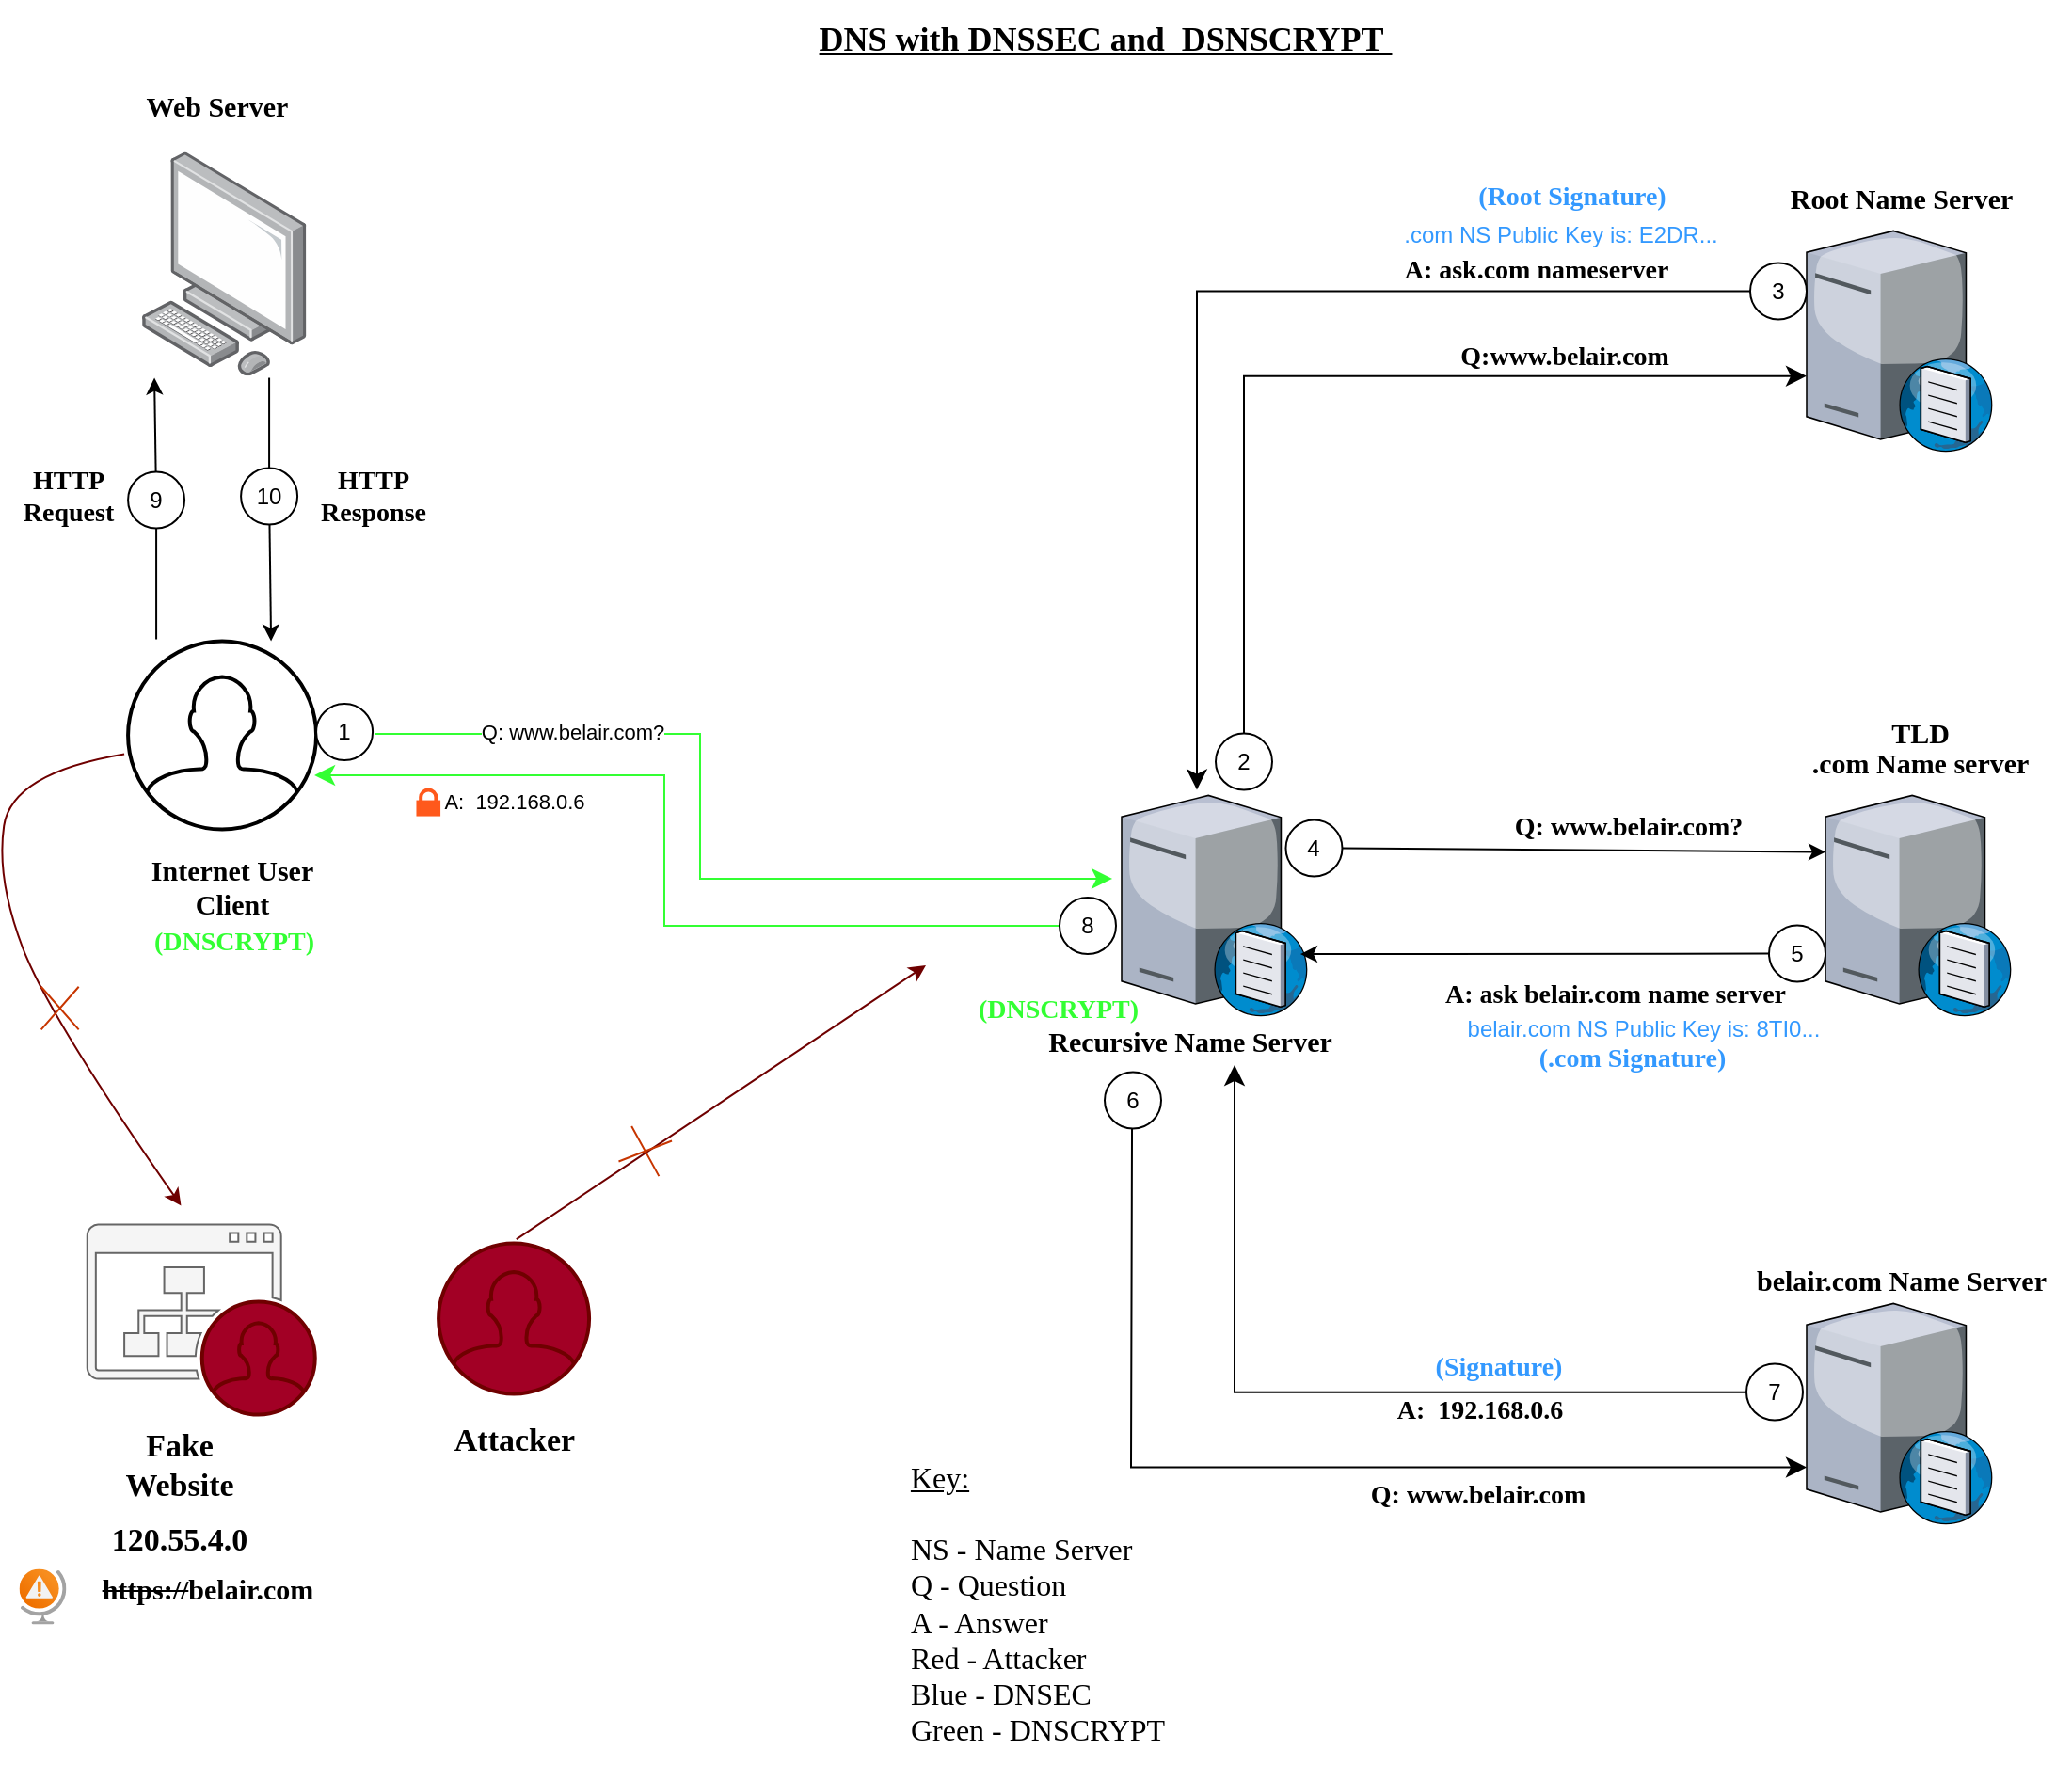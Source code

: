 <mxfile version="21.5.0" type="device" pages="2">
  <diagram name="Page-1" id="LfEgkz40oB-dgn4jgMtU">
    <mxGraphModel dx="2086" dy="701" grid="1" gridSize="10" guides="1" tooltips="1" connect="1" arrows="1" fold="1" page="1" pageScale="1" pageWidth="827" pageHeight="1169" math="0" shadow="0">
      <root>
        <mxCell id="0" />
        <mxCell id="1" parent="0" />
        <mxCell id="8rVLSjM-QixKW2bko5HG-31" value="" style="html=1;verticalLabelPosition=bottom;align=center;labelBackgroundColor=#ffffff;verticalAlign=top;strokeWidth=2;strokeColor=#000000;shadow=0;dashed=0;shape=mxgraph.ios7.icons.user;fillColor=#FFFFFF;fontColor=#ffffff;" parent="1" vertex="1">
          <mxGeometry x="-562.96" y="343.76" width="100" height="100" as="geometry" />
        </mxCell>
        <mxCell id="8rVLSjM-QixKW2bko5HG-32" value="Internet User&lt;br style=&quot;font-size: 15px;&quot;&gt;Client" style="text;html=1;align=center;verticalAlign=middle;resizable=0;points=[];autosize=1;strokeColor=none;fillColor=none;fontFamily=Times New Roman;fontStyle=1;fontSize=15;" parent="1" vertex="1">
          <mxGeometry x="-562.96" y="448.76" width="110" height="50" as="geometry" />
        </mxCell>
        <mxCell id="8rVLSjM-QixKW2bko5HG-33" value="Web Server" style="text;html=1;align=center;verticalAlign=middle;resizable=0;points=[];autosize=1;strokeColor=none;fillColor=none;fontFamily=Times New Roman;fontStyle=1;fontSize=15;" parent="1" vertex="1">
          <mxGeometry x="-565.89" y="43.76" width="100" height="30" as="geometry" />
        </mxCell>
        <mxCell id="8rVLSjM-QixKW2bko5HG-34" value="" style="image;points=[];aspect=fixed;html=1;align=center;shadow=0;dashed=0;image=img/lib/allied_telesis/computer_and_terminals/Personal_Computer.svg;direction=east;" parent="1" vertex="1">
          <mxGeometry x="-555.76" y="83.76" width="87.74" height="118.9" as="geometry" />
        </mxCell>
        <mxCell id="8rVLSjM-QixKW2bko5HG-35" value="" style="endArrow=classic;html=1;rounded=0;" parent="1" source="8rVLSjM-QixKW2bko5HG-53" edge="1">
          <mxGeometry width="50" height="50" relative="1" as="geometry">
            <mxPoint x="-548.96" y="343.76" as="sourcePoint" />
            <mxPoint x="-548.96" y="203.76" as="targetPoint" />
          </mxGeometry>
        </mxCell>
        <mxCell id="8rVLSjM-QixKW2bko5HG-36" value="" style="endArrow=classic;html=1;rounded=0;" parent="1" source="8rVLSjM-QixKW2bko5HG-64" edge="1">
          <mxGeometry width="50" height="50" relative="1" as="geometry">
            <mxPoint x="-486.96" y="202.66" as="sourcePoint" />
            <mxPoint x="-486.96" y="343.76" as="targetPoint" />
          </mxGeometry>
        </mxCell>
        <mxCell id="8rVLSjM-QixKW2bko5HG-37" value="" style="edgeStyle=elbowEdgeStyle;elbow=horizontal;endArrow=classic;html=1;curved=0;rounded=0;endSize=8;startSize=8;exitX=1.031;exitY=0.533;exitDx=0;exitDy=0;exitPerimeter=0;strokeColor=#33FF33;entryX=-0.05;entryY=0.393;entryDx=0;entryDy=0;entryPerimeter=0;" parent="1" source="8rVLSjM-QixKW2bko5HG-56" target="8rVLSjM-QixKW2bko5HG-38" edge="1">
          <mxGeometry width="50" height="50" relative="1" as="geometry">
            <mxPoint x="-301.2" y="610" as="sourcePoint" />
            <mxPoint x="-50" y="470" as="targetPoint" />
            <Array as="points">
              <mxPoint x="-259" y="470" />
              <mxPoint x="-239" y="460" />
              <mxPoint x="-279" y="390" />
              <mxPoint x="-269" y="470" />
            </Array>
          </mxGeometry>
        </mxCell>
        <mxCell id="jyStNNYiCP16IIB175EH-1" value="Q: www.belair.com?" style="edgeLabel;html=1;align=center;verticalAlign=middle;resizable=0;points=[];" parent="8rVLSjM-QixKW2bko5HG-37" vertex="1" connectable="0">
          <mxGeometry x="-0.552" y="1" relative="1" as="geometry">
            <mxPoint as="offset" />
          </mxGeometry>
        </mxCell>
        <mxCell id="8rVLSjM-QixKW2bko5HG-38" value="" style="verticalLabelPosition=bottom;sketch=0;aspect=fixed;html=1;verticalAlign=top;strokeColor=none;align=center;outlineConnect=0;shape=mxgraph.citrix.dns_server;" parent="1" vertex="1">
          <mxGeometry x="-35.0" y="422.78" width="99.24" height="120" as="geometry" />
        </mxCell>
        <mxCell id="8rVLSjM-QixKW2bko5HG-39" value="" style="verticalLabelPosition=bottom;sketch=0;aspect=fixed;html=1;verticalAlign=top;strokeColor=none;align=center;outlineConnect=0;shape=mxgraph.citrix.dns_server;" parent="1" vertex="1">
          <mxGeometry x="339.0" y="422.78" width="99.24" height="120" as="geometry" />
        </mxCell>
        <mxCell id="8rVLSjM-QixKW2bko5HG-40" value="" style="verticalLabelPosition=bottom;sketch=0;aspect=fixed;html=1;verticalAlign=top;strokeColor=none;align=center;outlineConnect=0;shape=mxgraph.citrix.dns_server;" parent="1" vertex="1">
          <mxGeometry x="329.0" y="122.78" width="99.24" height="120" as="geometry" />
        </mxCell>
        <mxCell id="8rVLSjM-QixKW2bko5HG-41" value="" style="verticalLabelPosition=bottom;sketch=0;aspect=fixed;html=1;verticalAlign=top;strokeColor=none;align=center;outlineConnect=0;shape=mxgraph.citrix.dns_server;" parent="1" vertex="1">
          <mxGeometry x="329.0" y="692.78" width="99.24" height="120" as="geometry" />
        </mxCell>
        <mxCell id="8rVLSjM-QixKW2bko5HG-42" value="" style="endArrow=classic;html=1;rounded=0;exitX=1;exitY=0.5;exitDx=0;exitDy=0;" parent="1" source="8rVLSjM-QixKW2bko5HG-57" edge="1">
          <mxGeometry width="50" height="50" relative="1" as="geometry">
            <mxPoint x="157.239" y="453.933" as="sourcePoint" />
            <mxPoint x="339.0" y="455.78" as="targetPoint" />
          </mxGeometry>
        </mxCell>
        <mxCell id="8rVLSjM-QixKW2bko5HG-46" value="" style="endArrow=classic;html=1;rounded=0;entryX=0.957;entryY=0.727;entryDx=0;entryDy=0;entryPerimeter=0;" parent="1" source="8rVLSjM-QixKW2bko5HG-82" target="8rVLSjM-QixKW2bko5HG-38" edge="1">
          <mxGeometry width="50" height="50" relative="1" as="geometry">
            <mxPoint x="339.0" y="509.78" as="sourcePoint" />
            <mxPoint x="70" y="510" as="targetPoint" />
          </mxGeometry>
        </mxCell>
        <mxCell id="8rVLSjM-QixKW2bko5HG-47" value="" style="edgeStyle=elbowEdgeStyle;elbow=horizontal;endArrow=classic;html=1;curved=0;rounded=0;endSize=8;startSize=8;exitX=0.484;exitY=0.917;exitDx=0;exitDy=0;exitPerimeter=0;entryX=0;entryY=0.75;entryDx=0;entryDy=0;entryPerimeter=0;" parent="1" source="8rVLSjM-QixKW2bko5HG-61" target="8rVLSjM-QixKW2bko5HG-41" edge="1">
          <mxGeometry width="50" height="50" relative="1" as="geometry">
            <mxPoint x="77.964" y="542.78" as="sourcePoint" />
            <mxPoint x="285.0" y="762.78" as="targetPoint" />
            <Array as="points">
              <mxPoint x="-30" y="670" />
              <mxPoint x="61" y="660" />
              <mxPoint x="70" y="660" />
              <mxPoint x="78.0" y="652.78" />
            </Array>
          </mxGeometry>
        </mxCell>
        <mxCell id="8rVLSjM-QixKW2bko5HG-50" value="" style="edgeStyle=elbowEdgeStyle;elbow=horizontal;endArrow=classic;html=1;curved=0;rounded=0;endSize=8;startSize=8;exitX=-0.101;exitY=0.417;exitDx=0;exitDy=0;exitPerimeter=0;entryX=0.64;entryY=0.941;entryDx=0;entryDy=0;entryPerimeter=0;" parent="1" source="8rVLSjM-QixKW2bko5HG-41" target="8rVLSjM-QixKW2bko5HG-87" edge="1">
          <mxGeometry width="50" height="50" relative="1" as="geometry">
            <mxPoint x="87.964" y="552.78" as="sourcePoint" />
            <mxPoint x="100" y="580" as="targetPoint" />
            <Array as="points">
              <mxPoint x="25" y="640" />
              <mxPoint x="30" y="640" />
              <mxPoint x="90" y="650" />
              <mxPoint x="110.0" y="672.78" />
            </Array>
          </mxGeometry>
        </mxCell>
        <mxCell id="8rVLSjM-QixKW2bko5HG-51" value="" style="edgeStyle=elbowEdgeStyle;elbow=horizontal;endArrow=classic;html=1;curved=0;rounded=0;endSize=8;startSize=8;exitX=0;exitY=0.5;exitDx=0;exitDy=0;entryX=0.403;entryY=0;entryDx=0;entryDy=0;entryPerimeter=0;" parent="1" source="8rVLSjM-QixKW2bko5HG-63" target="8rVLSjM-QixKW2bko5HG-38" edge="1">
          <mxGeometry width="50" height="50" relative="1" as="geometry">
            <mxPoint x="310.0" y="162.78" as="sourcePoint" />
            <mxPoint x="70.0" y="412.78" as="targetPoint" />
            <Array as="points">
              <mxPoint x="5" y="310" />
              <mxPoint x="70.0" y="182.78" />
              <mxPoint x="70.0" y="182.78" />
              <mxPoint x="70.0" y="242.78" />
              <mxPoint x="80.0" y="242.78" />
              <mxPoint x="150.0" y="162.78" />
              <mxPoint x="70.0" y="151.78" />
            </Array>
          </mxGeometry>
        </mxCell>
        <mxCell id="8rVLSjM-QixKW2bko5HG-52" value="" style="edgeStyle=elbowEdgeStyle;elbow=horizontal;endArrow=classic;html=1;curved=0;rounded=0;endSize=8;startSize=8;entryX=0;entryY=0.667;entryDx=0;entryDy=0;entryPerimeter=0;exitX=0.5;exitY=0;exitDx=0;exitDy=0;" parent="1" source="8rVLSjM-QixKW2bko5HG-84" target="8rVLSjM-QixKW2bko5HG-40" edge="1">
          <mxGeometry width="50" height="50" relative="1" as="geometry">
            <mxPoint x="310.0" y="382.78" as="sourcePoint" />
            <mxPoint x="110.0" y="182.78" as="targetPoint" />
            <Array as="points">
              <mxPoint x="30" y="310" />
              <mxPoint x="95.0" y="362.78" />
              <mxPoint x="100.0" y="352.78" />
              <mxPoint x="90.0" y="392.78" />
              <mxPoint x="110.0" y="312.78" />
            </Array>
          </mxGeometry>
        </mxCell>
        <mxCell id="8rVLSjM-QixKW2bko5HG-53" value="9" style="ellipse;whiteSpace=wrap;html=1;aspect=fixed;" parent="1" vertex="1">
          <mxGeometry x="-562.96" y="253.76" width="30" height="30" as="geometry" />
        </mxCell>
        <mxCell id="8rVLSjM-QixKW2bko5HG-62" value="7" style="ellipse;whiteSpace=wrap;html=1;aspect=fixed;" parent="1" vertex="1">
          <mxGeometry x="297.0" y="727.78" width="30" height="30" as="geometry" />
        </mxCell>
        <mxCell id="8rVLSjM-QixKW2bko5HG-64" value="10" style="ellipse;whiteSpace=wrap;html=1;aspect=fixed;" parent="1" vertex="1">
          <mxGeometry x="-502.96" y="251.76" width="30" height="30" as="geometry" />
        </mxCell>
        <mxCell id="8rVLSjM-QixKW2bko5HG-56" value="1" style="ellipse;whiteSpace=wrap;html=1;aspect=fixed;" parent="1" vertex="1">
          <mxGeometry x="-462.96" y="377" width="30" height="30" as="geometry" />
        </mxCell>
        <mxCell id="8rVLSjM-QixKW2bko5HG-61" value="6" style="ellipse;whiteSpace=wrap;html=1;aspect=fixed;" parent="1" vertex="1">
          <mxGeometry x="-44.0" y="572.78" width="30" height="30" as="geometry" />
        </mxCell>
        <mxCell id="8rVLSjM-QixKW2bko5HG-57" value="4" style="ellipse;whiteSpace=wrap;html=1;aspect=fixed;" parent="1" vertex="1">
          <mxGeometry x="52.24" y="438.78" width="30" height="30" as="geometry" />
        </mxCell>
        <mxCell id="8rVLSjM-QixKW2bko5HG-63" value="3" style="ellipse;whiteSpace=wrap;html=1;aspect=fixed;" parent="1" vertex="1">
          <mxGeometry x="299.0" y="142.78" width="30" height="30" as="geometry" />
        </mxCell>
        <mxCell id="8rVLSjM-QixKW2bko5HG-79" value="" style="edgeStyle=elbowEdgeStyle;elbow=horizontal;endArrow=classic;html=1;curved=0;rounded=0;endSize=8;startSize=8;entryX=0.98;entryY=0.712;entryDx=0;entryDy=0;entryPerimeter=0;exitX=0;exitY=0.5;exitDx=0;exitDy=0;fillColor=#60a917;strokeColor=#33FF33;" parent="1" source="8rVLSjM-QixKW2bko5HG-55" edge="1">
          <mxGeometry width="50" height="50" relative="1" as="geometry">
            <mxPoint x="-128" y="495" as="sourcePoint" />
            <mxPoint x="-463.96" y="414.96" as="targetPoint" />
            <Array as="points">
              <mxPoint x="-278" y="450" />
              <mxPoint x="-278" y="500" />
              <mxPoint x="-168" y="470" />
              <mxPoint x="-290.2" y="570" />
              <mxPoint x="-290.2" y="540" />
              <mxPoint x="-286.2" y="454" />
            </Array>
          </mxGeometry>
        </mxCell>
        <mxCell id="jyStNNYiCP16IIB175EH-2" value="A:&amp;nbsp; 192.168.0.6" style="edgeLabel;html=1;align=center;verticalAlign=middle;resizable=0;points=[];" parent="8rVLSjM-QixKW2bko5HG-79" vertex="1" connectable="0">
          <mxGeometry x="0.551" y="1" relative="1" as="geometry">
            <mxPoint x="-1" y="13" as="offset" />
          </mxGeometry>
        </mxCell>
        <mxCell id="8rVLSjM-QixKW2bko5HG-55" value="8" style="ellipse;whiteSpace=wrap;html=1;aspect=fixed;" parent="1" vertex="1">
          <mxGeometry x="-68.0" y="480.0" width="30" height="30" as="geometry" />
        </mxCell>
        <mxCell id="8rVLSjM-QixKW2bko5HG-83" value="" style="endArrow=classic;html=1;rounded=0;" parent="1" target="8rVLSjM-QixKW2bko5HG-82" edge="1">
          <mxGeometry width="50" height="50" relative="1" as="geometry">
            <mxPoint x="339.0" y="509.78" as="sourcePoint" />
            <mxPoint x="138.24" y="509.78" as="targetPoint" />
          </mxGeometry>
        </mxCell>
        <mxCell id="8rVLSjM-QixKW2bko5HG-82" value="5" style="ellipse;whiteSpace=wrap;html=1;aspect=fixed;" parent="1" vertex="1">
          <mxGeometry x="309.0" y="494.78" width="30" height="30" as="geometry" />
        </mxCell>
        <mxCell id="8rVLSjM-QixKW2bko5HG-84" value="2" style="ellipse;whiteSpace=wrap;html=1;aspect=fixed;" parent="1" vertex="1">
          <mxGeometry x="15.0" y="392.78" width="30" height="30" as="geometry" />
        </mxCell>
        <mxCell id="8rVLSjM-QixKW2bko5HG-87" value="Recursive Name Server" style="text;html=1;align=center;verticalAlign=middle;resizable=0;points=[];autosize=1;strokeColor=none;fillColor=none;fontFamily=Times New Roman;fontStyle=1;fontSize=15;" parent="1" vertex="1">
          <mxGeometry x="-83.76" y="540.78" width="170" height="30" as="geometry" />
        </mxCell>
        <mxCell id="8rVLSjM-QixKW2bko5HG-88" value="belair.com Name Server" style="text;html=1;align=center;verticalAlign=middle;resizable=0;points=[];autosize=1;strokeColor=none;fillColor=none;fontFamily=Times New Roman;fontStyle=1;fontSize=15;" parent="1" vertex="1">
          <mxGeometry x="288.62" y="667.76" width="180" height="30" as="geometry" />
        </mxCell>
        <mxCell id="8rVLSjM-QixKW2bko5HG-89" value=".com Name server" style="text;html=1;align=center;verticalAlign=middle;resizable=0;points=[];autosize=1;strokeColor=none;fillColor=none;fontFamily=Times New Roman;fontStyle=1;fontSize=15;" parent="1" vertex="1">
          <mxGeometry x="318.62" y="392.78" width="140" height="30" as="geometry" />
        </mxCell>
        <mxCell id="8rVLSjM-QixKW2bko5HG-90" value="Root Name Server" style="text;html=1;align=center;verticalAlign=middle;resizable=0;points=[];autosize=1;strokeColor=none;fillColor=none;fontFamily=Times New Roman;fontStyle=1;fontSize=15;" parent="1" vertex="1">
          <mxGeometry x="308.62" y="92.55" width="140" height="30" as="geometry" />
        </mxCell>
        <mxCell id="8rVLSjM-QixKW2bko5HG-91" value="Q:www.belair.com" style="text;html=1;align=center;verticalAlign=middle;resizable=0;points=[];autosize=1;strokeColor=none;fillColor=none;fontFamily=Times New Roman;fontStyle=1;fontSize=14;" parent="1" vertex="1">
          <mxGeometry x="135.24" y="177.78" width="130" height="30" as="geometry" />
        </mxCell>
        <mxCell id="8rVLSjM-QixKW2bko5HG-92" value="A: ask.com nameserver" style="text;html=1;align=center;verticalAlign=middle;resizable=0;points=[];autosize=1;strokeColor=none;fillColor=none;fontFamily=Times New Roman;fontStyle=1;fontSize=14;" parent="1" vertex="1">
          <mxGeometry x="105.0" y="131.78" width="160" height="30" as="geometry" />
        </mxCell>
        <mxCell id="8rVLSjM-QixKW2bko5HG-93" value="Q: www.belair.com?" style="text;html=1;align=center;verticalAlign=middle;resizable=0;points=[];autosize=1;strokeColor=none;fillColor=none;fontFamily=Times New Roman;fontStyle=1;fontSize=14;" parent="1" vertex="1">
          <mxGeometry x="164.0" y="427.78" width="140" height="30" as="geometry" />
        </mxCell>
        <mxCell id="8rVLSjM-QixKW2bko5HG-94" value="A: ask belair.com name server" style="text;html=1;align=center;verticalAlign=middle;resizable=0;points=[];autosize=1;strokeColor=none;fillColor=none;fontFamily=Times New Roman;fontStyle=1;fontSize=14;" parent="1" vertex="1">
          <mxGeometry x="127.24" y="516.78" width="200" height="30" as="geometry" />
        </mxCell>
        <mxCell id="8rVLSjM-QixKW2bko5HG-95" value="(Root Signature)" style="text;html=1;align=center;verticalAlign=middle;resizable=0;points=[];autosize=1;strokeColor=none;fillColor=none;fontFamily=Times New Roman;fontStyle=1;fontSize=14;fontColor=#3399FF;" parent="1" vertex="1">
          <mxGeometry x="144.0" y="92.78" width="120" height="30" as="geometry" />
        </mxCell>
        <mxCell id="8rVLSjM-QixKW2bko5HG-96" value="(.com Signature)" style="text;html=1;align=center;verticalAlign=middle;resizable=0;points=[];autosize=1;strokeColor=none;fillColor=none;fontFamily=Times New Roman;fontStyle=1;fontSize=14;fontColor=#3399FF;" parent="1" vertex="1">
          <mxGeometry x="175.62" y="550.78" width="120" height="30" as="geometry" />
        </mxCell>
        <mxCell id="8rVLSjM-QixKW2bko5HG-97" value="Q: www.belair.com" style="text;html=1;align=center;verticalAlign=middle;resizable=0;points=[];autosize=1;strokeColor=none;fillColor=none;fontFamily=Times New Roman;fontStyle=1;fontSize=14;" parent="1" vertex="1">
          <mxGeometry x="84.24" y="782.78" width="140" height="30" as="geometry" />
        </mxCell>
        <mxCell id="8rVLSjM-QixKW2bko5HG-98" value="A:&amp;nbsp; 192.168.0.6" style="text;html=1;align=center;verticalAlign=middle;resizable=0;points=[];autosize=1;strokeColor=none;fillColor=none;fontFamily=Times New Roman;fontStyle=1;fontSize=14;" parent="1" vertex="1">
          <mxGeometry x="100.0" y="737.78" width="110" height="30" as="geometry" />
        </mxCell>
        <mxCell id="8rVLSjM-QixKW2bko5HG-99" value="(Signature)" style="text;html=1;align=center;verticalAlign=middle;resizable=0;points=[];autosize=1;strokeColor=none;fillColor=none;fontFamily=Times New Roman;fontStyle=1;fontSize=14;fontColor=#3399FF;" parent="1" vertex="1">
          <mxGeometry x="120.0" y="714.78" width="90" height="30" as="geometry" />
        </mxCell>
        <mxCell id="8rVLSjM-QixKW2bko5HG-104" value="HTTP&lt;br style=&quot;font-size: 14px;&quot;&gt;Request" style="text;html=1;align=center;verticalAlign=middle;resizable=0;points=[];autosize=1;strokeColor=none;fillColor=none;fontFamily=Times New Roman;fontStyle=1;fontSize=14;" parent="1" vertex="1">
          <mxGeometry x="-629.76" y="241.76" width="70" height="50" as="geometry" />
        </mxCell>
        <mxCell id="8rVLSjM-QixKW2bko5HG-105" value="HTTP&lt;br style=&quot;font-size: 14px;&quot;&gt;Response" style="text;html=1;align=center;verticalAlign=middle;resizable=0;points=[];autosize=1;strokeColor=none;fillColor=none;fontFamily=Times New Roman;fontStyle=1;fontSize=14;" parent="1" vertex="1">
          <mxGeometry x="-472.96" y="241.76" width="80" height="50" as="geometry" />
        </mxCell>
        <mxCell id="8rVLSjM-QixKW2bko5HG-106" value="" style="endArrow=none;html=1;rounded=0;exitX=0.5;exitY=1;exitDx=0;exitDy=0;" parent="1" source="8rVLSjM-QixKW2bko5HG-53" edge="1">
          <mxGeometry width="50" height="50" relative="1" as="geometry">
            <mxPoint x="-547.96" y="292.76" as="sourcePoint" />
            <mxPoint x="-547.96" y="342.76" as="targetPoint" />
          </mxGeometry>
        </mxCell>
        <mxCell id="8rVLSjM-QixKW2bko5HG-107" value="" style="endArrow=none;html=1;rounded=0;exitX=0.5;exitY=0;exitDx=0;exitDy=0;" parent="1" source="8rVLSjM-QixKW2bko5HG-64" edge="1">
          <mxGeometry width="50" height="50" relative="1" as="geometry">
            <mxPoint x="-487.96" y="243.76" as="sourcePoint" />
            <mxPoint x="-487.96" y="203.76" as="targetPoint" />
          </mxGeometry>
        </mxCell>
        <mxCell id="cUpOG-ys5x19nyp4rFHD-1" value="(DNSCRYPT)" style="text;html=1;align=center;verticalAlign=middle;resizable=0;points=[];autosize=1;fontFamily=Times New Roman;fontSize=14;fontStyle=1;labelBackgroundColor=default;fontColor=#33FF33;" parent="1" vertex="1">
          <mxGeometry x="-561.89" y="488.76" width="110" height="30" as="geometry" />
        </mxCell>
        <mxCell id="cUpOG-ys5x19nyp4rFHD-2" value=".com NS Public Key is: E2DR..." style="text;html=1;align=center;verticalAlign=middle;resizable=0;points=[];autosize=1;strokeColor=none;fillColor=none;fontColor=#3399FF;" parent="1" vertex="1">
          <mxGeometry x="103" y="112.78" width="190" height="30" as="geometry" />
        </mxCell>
        <mxCell id="cUpOG-ys5x19nyp4rFHD-3" value="belair.com NS Public Key is: 8TI0..." style="text;html=1;align=center;verticalAlign=middle;resizable=0;points=[];autosize=1;strokeColor=none;fillColor=none;fontColor=#3399FF;" parent="1" vertex="1">
          <mxGeometry x="136.62" y="534.78" width="210" height="30" as="geometry" />
        </mxCell>
        <mxCell id="cUpOG-ys5x19nyp4rFHD-4" value="" style="group" parent="1" vertex="1" connectable="0">
          <mxGeometry x="-584.63" y="653.76" width="120" height="100" as="geometry" />
        </mxCell>
        <mxCell id="cUpOG-ys5x19nyp4rFHD-5" value="" style="sketch=0;pointerEvents=1;shadow=0;dashed=0;html=1;strokeColor=#666666;fillColor=#f5f5f5;labelPosition=center;verticalLabelPosition=bottom;verticalAlign=top;outlineConnect=0;align=center;shape=mxgraph.office.concepts.website;fontColor=#333333;" parent="cUpOG-ys5x19nyp4rFHD-4" vertex="1">
          <mxGeometry width="120" height="100" as="geometry" />
        </mxCell>
        <mxCell id="cUpOG-ys5x19nyp4rFHD-6" value="" style="html=1;verticalLabelPosition=bottom;align=center;labelBackgroundColor=#ffffff;verticalAlign=top;strokeWidth=2;strokeColor=#6F0000;shadow=0;dashed=0;shape=mxgraph.ios7.icons.user;fillColor=#a20025;fontColor=#ffffff;" parent="cUpOG-ys5x19nyp4rFHD-4" vertex="1">
          <mxGeometry x="61" y="41" width="60" height="60" as="geometry" />
        </mxCell>
        <mxCell id="cUpOG-ys5x19nyp4rFHD-7" value="Fake&lt;br style=&quot;font-size: 17px;&quot;&gt;Website" style="text;html=1;align=center;verticalAlign=middle;resizable=0;points=[];autosize=1;strokeColor=none;fillColor=none;fontStyle=1;fontFamily=Times New Roman;fontSize=17;" parent="1" vertex="1">
          <mxGeometry x="-575.76" y="756.76" width="80" height="50" as="geometry" />
        </mxCell>
        <mxCell id="cUpOG-ys5x19nyp4rFHD-8" value="120.55.4.0" style="text;html=1;align=center;verticalAlign=middle;resizable=0;points=[];autosize=1;strokeColor=none;fillColor=none;fontStyle=1;fontFamily=Times New Roman;fontSize=17;" parent="1" vertex="1">
          <mxGeometry x="-585.76" y="806.76" width="100" height="30" as="geometry" />
        </mxCell>
        <mxCell id="cUpOG-ys5x19nyp4rFHD-9" value="" style="image;aspect=fixed;html=1;points=[];align=center;fontSize=12;image=img/lib/azure2/general/Globe_Warning.svg;" parent="1" vertex="1">
          <mxGeometry x="-620.76" y="836.76" width="25" height="29.47" as="geometry" />
        </mxCell>
        <mxCell id="cUpOG-ys5x19nyp4rFHD-10" value="&lt;strike&gt;https://&lt;/strike&gt;belair.com" style="text;html=1;align=center;verticalAlign=middle;resizable=0;points=[];autosize=1;strokeColor=none;fillColor=none;fontStyle=1;fontFamily=Times New Roman;fontSize=15;" parent="1" vertex="1">
          <mxGeometry x="-590.76" y="831.76" width="140" height="30" as="geometry" />
        </mxCell>
        <mxCell id="cUpOG-ys5x19nyp4rFHD-11" value="" style="html=1;verticalLabelPosition=bottom;align=center;labelBackgroundColor=#ffffff;verticalAlign=top;strokeWidth=2;shadow=0;dashed=0;shape=mxgraph.ios7.icons.locked;fillColor=#FF591C;strokeColor=#FF591C;" parent="1" vertex="1">
          <mxGeometry x="-408.76" y="422.78" width="10.8" height="13" as="geometry" />
        </mxCell>
        <mxCell id="cUpOG-ys5x19nyp4rFHD-14" value="" style="html=1;verticalLabelPosition=bottom;align=center;labelBackgroundColor=#ffffff;verticalAlign=top;strokeWidth=2;strokeColor=#6F0000;shadow=0;dashed=0;shape=mxgraph.ios7.icons.user;fillColor=#a20025;fontColor=#ffffff;" parent="1" vertex="1">
          <mxGeometry x="-397.96" y="663.76" width="80" height="80" as="geometry" />
        </mxCell>
        <mxCell id="cUpOG-ys5x19nyp4rFHD-15" value="Attacker" style="text;html=1;align=center;verticalAlign=middle;resizable=0;points=[];autosize=1;strokeColor=none;fillColor=none;fontStyle=1;fontFamily=Times New Roman;fontSize=17;" parent="1" vertex="1">
          <mxGeometry x="-402.96" y="753.76" width="90" height="30" as="geometry" />
        </mxCell>
        <mxCell id="cUpOG-ys5x19nyp4rFHD-16" value="" style="endArrow=classic;html=1;rounded=0;exitX=0.517;exitY=-0.027;exitDx=0;exitDy=0;exitPerimeter=0;fontColor=#000000;fillColor=#a20025;strokeColor=#6F0000;" parent="1" source="cUpOG-ys5x19nyp4rFHD-14" edge="1">
          <mxGeometry width="50" height="50" relative="1" as="geometry">
            <mxPoint x="-439" y="980" as="sourcePoint" />
            <mxPoint x="-139" y="515.985" as="targetPoint" />
          </mxGeometry>
        </mxCell>
        <mxCell id="cUpOG-ys5x19nyp4rFHD-17" value="" style="curved=1;endArrow=classic;html=1;rounded=0;exitX=-0.02;exitY=0.6;exitDx=0;exitDy=0;exitPerimeter=0;fillColor=#a20025;strokeColor=#6F0000;" parent="1" source="8rVLSjM-QixKW2bko5HG-31" edge="1">
          <mxGeometry width="50" height="50" relative="1" as="geometry">
            <mxPoint x="-584.76" y="403.76" as="sourcePoint" />
            <mxPoint x="-534.76" y="643.76" as="targetPoint" />
            <Array as="points">
              <mxPoint x="-624.76" y="413.76" />
              <mxPoint x="-633" y="470" />
              <mxPoint x="-604.76" y="543.76" />
            </Array>
          </mxGeometry>
        </mxCell>
        <mxCell id="cUpOG-ys5x19nyp4rFHD-18" value="" style="shape=mxgraph.sysml.x;rotation=20;fillColor=#fa6800;fontColor=#000000;strokeColor=#C73500;" parent="1" vertex="1">
          <mxGeometry x="-299.52" y="604.76" width="22.8" height="20" as="geometry" />
        </mxCell>
        <mxCell id="cUpOG-ys5x19nyp4rFHD-22" value="" style="shape=mxgraph.sysml.x;rotation=0;fillColor=#fa6800;fontColor=#000000;strokeColor=#C73500;direction=south;" parent="1" vertex="1">
          <mxGeometry x="-609.16" y="527.36" width="20" height="22.8" as="geometry" />
        </mxCell>
        <mxCell id="cUpOG-ys5x19nyp4rFHD-23" value="DNS with DNSSEC and&amp;nbsp; DSNSCRYPT&amp;nbsp;" style="text;html=1;align=center;verticalAlign=middle;resizable=0;points=[];autosize=1;strokeColor=none;fillColor=none;fontSize=18;fontStyle=5;fontFamily=Times New Roman;" parent="1" vertex="1">
          <mxGeometry x="-209" y="3.76" width="330" height="40" as="geometry" />
        </mxCell>
        <mxCell id="cUpOG-ys5x19nyp4rFHD-24" value="&lt;div style=&quot;text-align: justify; font-size: 16px;&quot;&gt;&lt;span style=&quot;background-color: initial; font-size: 16px;&quot;&gt;&lt;u&gt;Key:&lt;/u&gt;&lt;/span&gt;&lt;/div&gt;&lt;div style=&quot;text-align: justify; font-size: 16px;&quot;&gt;&lt;span style=&quot;background-color: initial; font-size: 16px;&quot;&gt;&lt;u&gt;&lt;br&gt;&lt;/u&gt;&lt;/span&gt;&lt;/div&gt;&lt;div style=&quot;text-align: justify; font-size: 16px;&quot;&gt;&lt;span style=&quot;background-color: initial; font-size: 16px;&quot;&gt;NS - Name Server&lt;/span&gt;&lt;/div&gt;&lt;div style=&quot;text-align: justify; font-size: 16px;&quot;&gt;&lt;span style=&quot;background-color: initial; font-size: 16px;&quot;&gt;Q - Question&lt;/span&gt;&lt;/div&gt;&lt;div style=&quot;text-align: justify; font-size: 16px;&quot;&gt;&lt;span style=&quot;background-color: initial; font-size: 16px;&quot;&gt;A - Answer&amp;nbsp;&lt;/span&gt;&lt;/div&gt;&lt;div style=&quot;text-align: justify; font-size: 16px;&quot;&gt;&lt;span style=&quot;background-color: initial; font-size: 16px;&quot;&gt;Red - Attacker&lt;/span&gt;&lt;/div&gt;&lt;div style=&quot;text-align: justify; font-size: 16px;&quot;&gt;&lt;span style=&quot;background-color: initial; font-size: 16px;&quot;&gt;Blue - DNSEC&lt;/span&gt;&lt;/div&gt;&lt;div style=&quot;text-align: justify; font-size: 16px;&quot;&gt;&lt;span style=&quot;background-color: initial; font-size: 16px;&quot;&gt;Green - DNSCRYPT&lt;/span&gt;&lt;/div&gt;" style="text;html=1;align=center;verticalAlign=middle;resizable=0;points=[];autosize=1;strokeColor=none;fillColor=none;fontSize=16;fontFamily=Times New Roman;" parent="1" vertex="1">
          <mxGeometry x="-160.0" y="770" width="160" height="170" as="geometry" />
        </mxCell>
        <mxCell id="u9ET2DzGuzJ3gETEcNsX-1" value="(DNSCRYPT)" style="text;html=1;align=center;verticalAlign=middle;resizable=0;points=[];autosize=1;fontFamily=Times New Roman;fontSize=14;fontStyle=1;labelBackgroundColor=default;fontColor=#33FF33;" parent="1" vertex="1">
          <mxGeometry x="-124" y="524.78" width="110" height="30" as="geometry" />
        </mxCell>
        <mxCell id="u9ET2DzGuzJ3gETEcNsX-2" value="TLD" style="text;html=1;align=center;verticalAlign=middle;resizable=0;points=[];autosize=1;strokeColor=none;fillColor=none;fontFamily=Times New Roman;fontStyle=1;fontSize=15;" parent="1" vertex="1">
          <mxGeometry x="363.62" y="377.0" width="50" height="30" as="geometry" />
        </mxCell>
      </root>
    </mxGraphModel>
  </diagram>
  <diagram id="5nxdTqgT32Vm_-_og5fG" name="System Architecture">
    <mxGraphModel dx="2626" dy="1001" grid="1" gridSize="10" guides="1" tooltips="1" connect="1" arrows="1" fold="1" page="1" pageScale="1" pageWidth="827" pageHeight="1169" math="0" shadow="0">
      <root>
        <mxCell id="0" />
        <mxCell id="1" parent="0" />
        <mxCell id="vT1ss5Xz-P-g3f9idbJR-94" value="" style="whiteSpace=wrap;html=1;aspect=fixed;fillColor=none;strokeColor=#3399FF;perimeterSpacing=0;strokeWidth=2;" parent="1" vertex="1">
          <mxGeometry x="-240.0" y="819.86" width="190.38" height="190.38" as="geometry" />
        </mxCell>
        <mxCell id="vT1ss5Xz-P-g3f9idbJR-92" value="" style="whiteSpace=wrap;html=1;aspect=fixed;fillColor=none;strokeColor=#3399FF;perimeterSpacing=0;strokeWidth=2;" parent="1" vertex="1">
          <mxGeometry x="-560.07" y="824.81" width="190.38" height="190.38" as="geometry" />
        </mxCell>
        <mxCell id="vT1ss5Xz-P-g3f9idbJR-1" value="" style="html=1;verticalLabelPosition=bottom;align=center;labelBackgroundColor=#ffffff;verticalAlign=top;strokeWidth=2;strokeColor=#000000;shadow=0;dashed=0;shape=mxgraph.ios7.icons.user;fillColor=#FFFFFF;fontColor=#ffffff;" parent="1" vertex="1">
          <mxGeometry x="-475.26" y="289.69" width="100" height="100" as="geometry" />
        </mxCell>
        <mxCell id="vT1ss5Xz-P-g3f9idbJR-2" value="Internet User&lt;br style=&quot;font-size: 15px;&quot;&gt;" style="text;html=1;align=center;verticalAlign=middle;resizable=0;points=[];autosize=1;strokeColor=none;fillColor=none;fontFamily=Times New Roman;fontStyle=1;fontSize=15;" parent="1" vertex="1">
          <mxGeometry x="-474" y="382.69" width="110" height="30" as="geometry" />
        </mxCell>
        <mxCell id="vT1ss5Xz-P-g3f9idbJR-3" value="Web Server" style="text;html=1;align=center;verticalAlign=middle;resizable=0;points=[];autosize=1;strokeColor=none;fillColor=none;fontFamily=Times New Roman;fontStyle=1;fontSize=15;" parent="1" vertex="1">
          <mxGeometry x="-475.26" y="156.69" width="100" height="30" as="geometry" />
        </mxCell>
        <mxCell id="vT1ss5Xz-P-g3f9idbJR-4" value="" style="image;points=[];aspect=fixed;html=1;align=center;shadow=0;dashed=0;image=img/lib/allied_telesis/computer_and_terminals/Personal_Computer.svg;direction=east;" parent="1" vertex="1">
          <mxGeometry x="-466.25" y="40" width="87.74" height="118.9" as="geometry" />
        </mxCell>
        <mxCell id="vT1ss5Xz-P-g3f9idbJR-5" value="" style="endArrow=classic;html=1;rounded=0;exitX=0.5;exitY=0;exitDx=0;exitDy=0;entryX=0.283;entryY=0.985;entryDx=0;entryDy=0;entryPerimeter=0;" parent="1" source="vT1ss5Xz-P-g3f9idbJR-19" target="vT1ss5Xz-P-g3f9idbJR-3" edge="1">
          <mxGeometry width="50" height="50" relative="1" as="geometry">
            <mxPoint x="-447.04" y="234.7" as="sourcePoint" />
            <mxPoint x="-447" y="196.24" as="targetPoint" />
          </mxGeometry>
        </mxCell>
        <mxCell id="vT1ss5Xz-P-g3f9idbJR-6" value="" style="endArrow=classic;html=1;rounded=0;entryX=0.653;entryY=0.065;entryDx=0;entryDy=0;entryPerimeter=0;exitX=0.5;exitY=1;exitDx=0;exitDy=0;" parent="1" source="vT1ss5Xz-P-g3f9idbJR-21" target="vT1ss5Xz-P-g3f9idbJR-1" edge="1">
          <mxGeometry width="50" height="50" relative="1" as="geometry">
            <mxPoint x="-410" y="262.24" as="sourcePoint" />
            <mxPoint x="-350" y="296.24" as="targetPoint" />
          </mxGeometry>
        </mxCell>
        <mxCell id="vT1ss5Xz-P-g3f9idbJR-7" value="" style="edgeStyle=elbowEdgeStyle;elbow=horizontal;endArrow=classic;html=1;curved=0;rounded=0;endSize=8;startSize=8;exitX=0.5;exitY=1;exitDx=0;exitDy=0;strokeColor=#33FF33;entryX=0.249;entryY=0.036;entryDx=0;entryDy=0;entryPerimeter=0;" parent="1" source="vT1ss5Xz-P-g3f9idbJR-22" target="vT1ss5Xz-P-g3f9idbJR-9" edge="1">
          <mxGeometry width="50" height="50" relative="1" as="geometry">
            <mxPoint x="-499.94" y="602.67" as="sourcePoint" />
            <mxPoint x="-248.74" y="462.67" as="targetPoint" />
            <Array as="points">
              <mxPoint x="-438.74" y="472.67" />
              <mxPoint x="-438.74" y="442.67" />
              <mxPoint x="-428.74" y="492.67" />
              <mxPoint x="-408.74" y="512.67" />
              <mxPoint x="-437.74" y="452.67" />
              <mxPoint x="-477.74" y="382.67" />
              <mxPoint x="-467.74" y="462.67" />
            </Array>
          </mxGeometry>
        </mxCell>
        <mxCell id="vT1ss5Xz-P-g3f9idbJR-8" value="Q: www.belair.com?" style="edgeLabel;html=1;align=center;verticalAlign=middle;resizable=0;points=[];fontFamily=Times New Roman;fontStyle=1;fontSize=13;" parent="vT1ss5Xz-P-g3f9idbJR-7" vertex="1" connectable="0">
          <mxGeometry x="-0.552" y="1" relative="1" as="geometry">
            <mxPoint x="-62" y="17" as="offset" />
          </mxGeometry>
        </mxCell>
        <mxCell id="vT1ss5Xz-P-g3f9idbJR-9" value="" style="verticalLabelPosition=bottom;sketch=0;aspect=fixed;html=1;verticalAlign=top;strokeColor=none;align=center;outlineConnect=0;shape=mxgraph.citrix.dns_server;" parent="1" vertex="1">
          <mxGeometry x="-463.5" y="520.45" width="99.24" height="120" as="geometry" />
        </mxCell>
        <mxCell id="vT1ss5Xz-P-g3f9idbJR-10" value="" style="verticalLabelPosition=bottom;sketch=0;aspect=fixed;html=1;verticalAlign=top;strokeColor=none;align=center;outlineConnect=0;shape=mxgraph.citrix.dns_server;" parent="1" vertex="1">
          <mxGeometry x="-514.5" y="841.24" width="99.24" height="120" as="geometry" />
        </mxCell>
        <mxCell id="vT1ss5Xz-P-g3f9idbJR-11" value="" style="verticalLabelPosition=bottom;sketch=0;aspect=fixed;html=1;verticalAlign=top;strokeColor=none;align=center;outlineConnect=0;shape=mxgraph.citrix.dns_server;" parent="1" vertex="1">
          <mxGeometry x="-182.62" y="851.24" width="99.24" height="120" as="geometry" />
        </mxCell>
        <mxCell id="vT1ss5Xz-P-g3f9idbJR-12" value="" style="verticalLabelPosition=bottom;sketch=0;aspect=fixed;html=1;verticalAlign=top;strokeColor=none;align=center;outlineConnect=0;shape=mxgraph.citrix.dns_server;" parent="1" vertex="1">
          <mxGeometry x="-760" y="860" width="99.24" height="120" as="geometry" />
        </mxCell>
        <mxCell id="vT1ss5Xz-P-g3f9idbJR-13" value="" style="endArrow=classic;html=1;rounded=0;exitX=0.5;exitY=1;exitDx=0;exitDy=0;" parent="1" source="vT1ss5Xz-P-g3f9idbJR-24" target="vT1ss5Xz-P-g3f9idbJR-10" edge="1">
          <mxGeometry width="50" height="50" relative="1" as="geometry">
            <mxPoint x="-422" y="666.24" as="sourcePoint" />
            <mxPoint x="-460" y="826.24" as="targetPoint" />
          </mxGeometry>
        </mxCell>
        <mxCell id="vT1ss5Xz-P-g3f9idbJR-74" value="Q: www.belair.com?" style="edgeLabel;html=1;align=center;verticalAlign=middle;resizable=0;points=[];fontFamily=Times New Roman;fontStyle=1;fontSize=14;" parent="vT1ss5Xz-P-g3f9idbJR-13" vertex="1" connectable="0">
          <mxGeometry x="-0.183" relative="1" as="geometry">
            <mxPoint x="-70" y="-1" as="offset" />
          </mxGeometry>
        </mxCell>
        <mxCell id="vT1ss5Xz-P-g3f9idbJR-14" value="" style="endArrow=classic;html=1;rounded=0;exitX=0.5;exitY=0;exitDx=0;exitDy=0;" parent="1" source="vT1ss5Xz-P-g3f9idbJR-30" edge="1">
          <mxGeometry width="50" height="50" relative="1" as="geometry">
            <mxPoint x="-432.972" y="785.243" as="sourcePoint" />
            <mxPoint x="-430" y="676.24" as="targetPoint" />
          </mxGeometry>
        </mxCell>
        <mxCell id="vT1ss5Xz-P-g3f9idbJR-77" value="A: ask belair.com name server" style="edgeLabel;html=1;align=center;verticalAlign=middle;resizable=0;points=[];fontFamily=Times New Roman;fontStyle=1;fontSize=13;" parent="vT1ss5Xz-P-g3f9idbJR-14" vertex="1" connectable="0">
          <mxGeometry x="0.118" relative="1" as="geometry">
            <mxPoint x="92" y="23" as="offset" />
          </mxGeometry>
        </mxCell>
        <mxCell id="vT1ss5Xz-P-g3f9idbJR-78" value="&lt;font style=&quot;font-size: 12px;&quot;&gt;belair.com NS Public Key is: 8TI0...&lt;/font&gt;" style="edgeLabel;html=1;align=center;verticalAlign=middle;resizable=0;points=[];fontColor=#3399FF;fontFamily=Times New Roman;fontStyle=1;fontSize=12;" parent="vT1ss5Xz-P-g3f9idbJR-14" vertex="1" connectable="0">
          <mxGeometry x="-0.108" relative="1" as="geometry">
            <mxPoint x="97" y="26" as="offset" />
          </mxGeometry>
        </mxCell>
        <mxCell id="vT1ss5Xz-P-g3f9idbJR-79" value="(.com Signature)" style="edgeLabel;html=1;align=center;verticalAlign=middle;resizable=0;points=[];fontColor=#3399FF;fontFamily=Times New Roman;fontStyle=1;fontSize=13;" parent="vT1ss5Xz-P-g3f9idbJR-14" vertex="1" connectable="0">
          <mxGeometry x="-0.413" relative="1" as="geometry">
            <mxPoint x="82" y="26" as="offset" />
          </mxGeometry>
        </mxCell>
        <mxCell id="vT1ss5Xz-P-g3f9idbJR-15" value="" style="edgeStyle=elbowEdgeStyle;elbow=horizontal;endArrow=classic;html=1;curved=0;rounded=0;endSize=8;startSize=8;exitX=0;exitY=0.5;exitDx=0;exitDy=0;" parent="1" source="vT1ss5Xz-P-g3f9idbJR-23" target="vT1ss5Xz-P-g3f9idbJR-12" edge="1">
          <mxGeometry width="50" height="50" relative="1" as="geometry">
            <mxPoint x="-648.036" y="650" as="sourcePoint" />
            <mxPoint x="-690" y="790" as="targetPoint" />
            <Array as="points">
              <mxPoint x="-720" y="810" />
              <mxPoint x="-756" y="777.22" />
              <mxPoint x="-665" y="767.22" />
              <mxPoint x="-656" y="767.22" />
              <mxPoint x="-648" y="760" />
            </Array>
          </mxGeometry>
        </mxCell>
        <mxCell id="vT1ss5Xz-P-g3f9idbJR-75" value="Q: www.belair.com" style="edgeLabel;html=1;align=center;verticalAlign=middle;resizable=0;points=[];fontFamily=Times New Roman;fontStyle=1;fontSize=14;" parent="vT1ss5Xz-P-g3f9idbJR-15" vertex="1" connectable="0">
          <mxGeometry x="0.672" y="2" relative="1" as="geometry">
            <mxPoint x="-32" y="-27" as="offset" />
          </mxGeometry>
        </mxCell>
        <mxCell id="vT1ss5Xz-P-g3f9idbJR-16" value="" style="edgeStyle=elbowEdgeStyle;elbow=horizontal;endArrow=classic;html=1;curved=0;rounded=0;endSize=8;startSize=8;exitX=0.5;exitY=0;exitDx=0;exitDy=0;entryX=-0.065;entryY=0.715;entryDx=0;entryDy=0;entryPerimeter=0;" parent="1" source="vT1ss5Xz-P-g3f9idbJR-20" target="vT1ss5Xz-P-g3f9idbJR-9" edge="1">
          <mxGeometry width="50" height="50" relative="1" as="geometry">
            <mxPoint x="-260" y="870" as="sourcePoint" />
            <mxPoint x="-240" y="610" as="targetPoint" />
            <Array as="points">
              <mxPoint x="-676" y="750" />
              <mxPoint x="-660" y="770" />
              <mxPoint x="-260" y="690" />
              <mxPoint x="-320" y="710" />
              <mxPoint x="-470" y="710" />
              <mxPoint x="-530" y="680" />
              <mxPoint x="-660" y="690" />
              <mxPoint x="-480" y="660" />
              <mxPoint x="-650" y="730" />
              <mxPoint x="-250" y="760" />
              <mxPoint x="-230" y="790" />
              <mxPoint x="-696" y="747.22" />
              <mxPoint x="-636" y="757.22" />
              <mxPoint x="-616" y="780" />
            </Array>
          </mxGeometry>
        </mxCell>
        <mxCell id="vT1ss5Xz-P-g3f9idbJR-80" value="(Signature)" style="edgeLabel;html=1;align=center;verticalAlign=middle;resizable=0;points=[];fontFamily=Times New Roman;fontStyle=1;fontSize=15;fontColor=#3399FF;" parent="vT1ss5Xz-P-g3f9idbJR-16" vertex="1" connectable="0">
          <mxGeometry x="0.27" y="-4" relative="1" as="geometry">
            <mxPoint x="22" y="40" as="offset" />
          </mxGeometry>
        </mxCell>
        <mxCell id="vT1ss5Xz-P-g3f9idbJR-81" value="A:&amp;nbsp; 192.168.0.6" style="edgeLabel;html=1;align=center;verticalAlign=middle;resizable=0;points=[];fontFamily=Times New Roman;fontStyle=1;fontSize=14;fontColor=#FFFFFF;" parent="vT1ss5Xz-P-g3f9idbJR-16" vertex="1" connectable="0">
          <mxGeometry x="0.45" y="-1" relative="1" as="geometry">
            <mxPoint x="-18" y="23" as="offset" />
          </mxGeometry>
        </mxCell>
        <mxCell id="vT1ss5Xz-P-g3f9idbJR-17" value="" style="edgeStyle=elbowEdgeStyle;elbow=horizontal;endArrow=classic;html=1;curved=0;rounded=0;endSize=8;startSize=8;exitX=0.5;exitY=0;exitDx=0;exitDy=0;" parent="1" source="vT1ss5Xz-P-g3f9idbJR-25" target="vT1ss5Xz-P-g3f9idbJR-9" edge="1">
          <mxGeometry width="50" height="50" relative="1" as="geometry">
            <mxPoint x="329.06" y="450.24" as="sourcePoint" />
            <mxPoint x="-380" y="586" as="targetPoint" />
            <Array as="points">
              <mxPoint x="-110" y="710" />
              <mxPoint x="-40" y="726.24" />
              <mxPoint x="-10" y="376.24" />
              <mxPoint x="90" y="346.24" />
              <mxPoint x="20" y="316.24" />
              <mxPoint x="24.06" y="597.46" />
              <mxPoint x="89.06" y="470.24" />
              <mxPoint x="89.06" y="470.24" />
              <mxPoint x="89.06" y="530.24" />
              <mxPoint x="99.06" y="530.24" />
              <mxPoint x="169.06" y="450.24" />
              <mxPoint x="89.06" y="439.24" />
            </Array>
          </mxGeometry>
        </mxCell>
        <mxCell id="vT1ss5Xz-P-g3f9idbJR-82" value="(Root Signature)" style="edgeLabel;html=1;align=center;verticalAlign=middle;resizable=0;points=[];fontFamily=Times New Roman;fontStyle=1;fontSize=13;fontColor=#3399FF;" parent="vT1ss5Xz-P-g3f9idbJR-17" vertex="1" connectable="0">
          <mxGeometry x="-0.52" y="-1" relative="1" as="geometry">
            <mxPoint x="-111" y="-186" as="offset" />
          </mxGeometry>
        </mxCell>
        <mxCell id="vT1ss5Xz-P-g3f9idbJR-83" value=".com NS Public Key is: E2DR..." style="edgeLabel;html=1;align=center;verticalAlign=middle;resizable=0;points=[];fontFamily=Times New Roman;fontStyle=1;fontSize=13;fontColor=#3399FF;" parent="vT1ss5Xz-P-g3f9idbJR-17" vertex="1" connectable="0">
          <mxGeometry x="-0.606" y="1" relative="1" as="geometry">
            <mxPoint x="-109" y="-187" as="offset" />
          </mxGeometry>
        </mxCell>
        <mxCell id="vT1ss5Xz-P-g3f9idbJR-84" value="A: ask.com nameserver" style="edgeLabel;html=1;align=center;verticalAlign=middle;resizable=0;points=[];fontStyle=1;fontSize=13;fontColor=#FFFFFF;" parent="vT1ss5Xz-P-g3f9idbJR-17" vertex="1" connectable="0">
          <mxGeometry x="-0.701" y="3" relative="1" as="geometry">
            <mxPoint x="-117" y="-191" as="offset" />
          </mxGeometry>
        </mxCell>
        <mxCell id="vT1ss5Xz-P-g3f9idbJR-18" value="" style="edgeStyle=elbowEdgeStyle;elbow=horizontal;endArrow=classic;html=1;curved=0;rounded=0;endSize=8;startSize=8;exitX=1.128;exitY=0.478;exitDx=0;exitDy=0;entryX=0.403;entryY=0;entryDx=0;entryDy=0;entryPerimeter=0;exitPerimeter=0;" parent="1" source="vT1ss5Xz-P-g3f9idbJR-31" target="vT1ss5Xz-P-g3f9idbJR-11" edge="1">
          <mxGeometry width="50" height="50" relative="1" as="geometry">
            <mxPoint x="-384.26" y="611.24" as="sourcePoint" />
            <mxPoint x="-90" y="826.24" as="targetPoint" />
            <Array as="points">
              <mxPoint x="-143" y="760" />
              <mxPoint x="-90" y="626.24" />
              <mxPoint x="-5" y="791.24" />
              <mxPoint x="60.0" y="844.02" />
              <mxPoint x="65.0" y="834.02" />
              <mxPoint x="55.0" y="874.02" />
              <mxPoint x="75.0" y="794.02" />
            </Array>
          </mxGeometry>
        </mxCell>
        <mxCell id="vT1ss5Xz-P-g3f9idbJR-88" value="Q: www.belair.com" style="edgeLabel;html=1;align=center;verticalAlign=middle;resizable=0;points=[];fontFamily=Times New Roman;fontStyle=1;fontSize=14;" parent="vT1ss5Xz-P-g3f9idbJR-18" vertex="1" connectable="0">
          <mxGeometry x="0.623" relative="1" as="geometry">
            <mxPoint x="-77" y="-76" as="offset" />
          </mxGeometry>
        </mxCell>
        <mxCell id="vT1ss5Xz-P-g3f9idbJR-19" value="9" style="ellipse;whiteSpace=wrap;html=1;aspect=fixed;" parent="1" vertex="1">
          <mxGeometry x="-462.5" y="234.69" width="30" height="30" as="geometry" />
        </mxCell>
        <mxCell id="vT1ss5Xz-P-g3f9idbJR-20" value="7" style="ellipse;whiteSpace=wrap;html=1;aspect=fixed;" parent="1" vertex="1">
          <mxGeometry x="-690.76" y="845" width="30" height="30" as="geometry" />
        </mxCell>
        <mxCell id="vT1ss5Xz-P-g3f9idbJR-21" value="10" style="ellipse;whiteSpace=wrap;html=1;aspect=fixed;" parent="1" vertex="1">
          <mxGeometry x="-425.26" y="232.24" width="30" height="30" as="geometry" />
        </mxCell>
        <mxCell id="vT1ss5Xz-P-g3f9idbJR-22" value="1" style="ellipse;whiteSpace=wrap;html=1;aspect=fixed;" parent="1" vertex="1">
          <mxGeometry x="-454.26" y="411.69" width="30" height="30" as="geometry" />
        </mxCell>
        <mxCell id="vT1ss5Xz-P-g3f9idbJR-23" value="6" style="ellipse;whiteSpace=wrap;html=1;aspect=fixed;" parent="1" vertex="1">
          <mxGeometry x="-494.5" y="566.24" width="30" height="30" as="geometry" />
        </mxCell>
        <mxCell id="vT1ss5Xz-P-g3f9idbJR-24" value="4" style="ellipse;whiteSpace=wrap;html=1;aspect=fixed;" parent="1" vertex="1">
          <mxGeometry x="-479.88" y="666.24" width="30" height="30" as="geometry" />
        </mxCell>
        <mxCell id="vT1ss5Xz-P-g3f9idbJR-25" value="3" style="ellipse;whiteSpace=wrap;html=1;aspect=fixed;" parent="1" vertex="1">
          <mxGeometry x="-125.0" y="830" width="30" height="30" as="geometry" />
        </mxCell>
        <mxCell id="vT1ss5Xz-P-g3f9idbJR-26" value="" style="edgeStyle=elbowEdgeStyle;elbow=horizontal;endArrow=classic;html=1;curved=0;rounded=0;endSize=8;startSize=8;exitX=0.605;exitY=0.071;exitDx=0;exitDy=0;fillColor=#60a917;strokeColor=#33FF33;exitPerimeter=0;entryX=0.679;entryY=1.023;entryDx=0;entryDy=0;entryPerimeter=0;" parent="1" source="vT1ss5Xz-P-g3f9idbJR-28" target="vT1ss5Xz-P-g3f9idbJR-2" edge="1">
          <mxGeometry width="50" height="50" relative="1" as="geometry">
            <mxPoint x="-326.74" y="487.67" as="sourcePoint" />
            <mxPoint x="-399" y="416.24" as="targetPoint" />
            <Array as="points">
              <mxPoint x="-398.74" y="472.67" />
              <mxPoint x="-348.74" y="562.67" />
              <mxPoint x="-408.74" y="472.67" />
              <mxPoint x="-476.74" y="442.67" />
              <mxPoint x="-476.74" y="492.67" />
              <mxPoint x="-366.74" y="462.67" />
              <mxPoint x="-488.94" y="562.67" />
              <mxPoint x="-488.94" y="532.67" />
              <mxPoint x="-484.94" y="446.67" />
            </Array>
          </mxGeometry>
        </mxCell>
        <mxCell id="vT1ss5Xz-P-g3f9idbJR-27" value="A:&amp;nbsp; 192.168.0.6" style="edgeLabel;html=1;align=center;verticalAlign=middle;resizable=0;points=[];fontFamily=Times New Roman;fontStyle=1;fontSize=14;" parent="vT1ss5Xz-P-g3f9idbJR-26" vertex="1" connectable="0">
          <mxGeometry x="0.551" y="1" relative="1" as="geometry">
            <mxPoint x="65" y="28" as="offset" />
          </mxGeometry>
        </mxCell>
        <mxCell id="vT1ss5Xz-P-g3f9idbJR-28" value="8" style="ellipse;whiteSpace=wrap;html=1;aspect=fixed;" parent="1" vertex="1">
          <mxGeometry x="-415.26" y="494.67" width="30" height="30" as="geometry" />
        </mxCell>
        <mxCell id="vT1ss5Xz-P-g3f9idbJR-30" value="5" style="ellipse;whiteSpace=wrap;html=1;aspect=fixed;" parent="1" vertex="1">
          <mxGeometry x="-443.0" y="824.81" width="30" height="30" as="geometry" />
        </mxCell>
        <mxCell id="vT1ss5Xz-P-g3f9idbJR-31" value="2" style="ellipse;whiteSpace=wrap;html=1;aspect=fixed;" parent="1" vertex="1">
          <mxGeometry x="-359.26" y="596.24" width="30" height="30" as="geometry" />
        </mxCell>
        <mxCell id="vT1ss5Xz-P-g3f9idbJR-32" value="Recursive Name Server" style="text;html=1;align=center;verticalAlign=middle;resizable=0;points=[];autosize=1;strokeColor=none;fillColor=none;fontFamily=Times New Roman;fontStyle=1;fontSize=15;" parent="1" vertex="1">
          <mxGeometry x="-500.62" y="636.24" width="170" height="30" as="geometry" />
        </mxCell>
        <mxCell id="vT1ss5Xz-P-g3f9idbJR-33" value="belair.com Name Server" style="text;html=1;align=center;verticalAlign=middle;resizable=0;points=[];autosize=1;strokeColor=none;fillColor=none;fontFamily=Times New Roman;fontStyle=1;fontSize=15;" parent="1" vertex="1">
          <mxGeometry x="-800.38" y="990" width="180" height="30" as="geometry" />
        </mxCell>
        <mxCell id="vT1ss5Xz-P-g3f9idbJR-34" value=".com Name server" style="text;html=1;align=center;verticalAlign=middle;resizable=0;points=[];autosize=1;strokeColor=none;fillColor=none;fontFamily=Times New Roman;fontStyle=1;fontSize=15;" parent="1" vertex="1">
          <mxGeometry x="-533.26" y="991.24" width="140" height="30" as="geometry" />
        </mxCell>
        <mxCell id="vT1ss5Xz-P-g3f9idbJR-35" value="Root Name Server" style="text;html=1;align=center;verticalAlign=middle;resizable=0;points=[];autosize=1;strokeColor=none;fillColor=none;fontFamily=Times New Roman;fontStyle=1;fontSize=15;" parent="1" vertex="1">
          <mxGeometry x="-203.0" y="980.24" width="140" height="30" as="geometry" />
        </mxCell>
        <mxCell id="vT1ss5Xz-P-g3f9idbJR-45" value="HTTP&lt;br style=&quot;font-size: 14px;&quot;&gt;Request" style="text;html=1;align=center;verticalAlign=middle;resizable=0;points=[];autosize=1;strokeColor=none;fillColor=none;fontFamily=Times New Roman;fontStyle=1;fontSize=14;" parent="1" vertex="1">
          <mxGeometry x="-545.26" y="224.69" width="70" height="50" as="geometry" />
        </mxCell>
        <mxCell id="vT1ss5Xz-P-g3f9idbJR-46" value="HTTP&lt;br style=&quot;font-size: 14px;&quot;&gt;Response" style="text;html=1;align=center;verticalAlign=middle;resizable=0;points=[];autosize=1;strokeColor=none;fillColor=none;fontFamily=Times New Roman;fontStyle=1;fontSize=14;" parent="1" vertex="1">
          <mxGeometry x="-400" y="222.24" width="80" height="50" as="geometry" />
        </mxCell>
        <mxCell id="vT1ss5Xz-P-g3f9idbJR-47" value="" style="endArrow=none;html=1;rounded=0;exitX=0.5;exitY=1;exitDx=0;exitDy=0;entryX=0.28;entryY=0.021;entryDx=0;entryDy=0;entryPerimeter=0;" parent="1" source="vT1ss5Xz-P-g3f9idbJR-19" target="vT1ss5Xz-P-g3f9idbJR-1" edge="1">
          <mxGeometry width="50" height="50" relative="1" as="geometry">
            <mxPoint x="-453.51" y="273.69" as="sourcePoint" />
            <mxPoint x="-453.51" y="323.69" as="targetPoint" />
          </mxGeometry>
        </mxCell>
        <mxCell id="vT1ss5Xz-P-g3f9idbJR-48" value="" style="endArrow=none;html=1;rounded=0;exitX=0.5;exitY=0;exitDx=0;exitDy=0;entryX=0.657;entryY=1.073;entryDx=0;entryDy=0;entryPerimeter=0;" parent="1" source="vT1ss5Xz-P-g3f9idbJR-21" target="vT1ss5Xz-P-g3f9idbJR-3" edge="1">
          <mxGeometry width="50" height="50" relative="1" as="geometry">
            <mxPoint x="-411" y="216.24" as="sourcePoint" />
            <mxPoint x="-410" y="196.24" as="targetPoint" />
          </mxGeometry>
        </mxCell>
        <mxCell id="vT1ss5Xz-P-g3f9idbJR-49" value="(DNSCRYPT)" style="text;html=1;align=center;verticalAlign=middle;resizable=0;points=[];autosize=1;fontFamily=Times New Roman;fontSize=14;fontStyle=1;labelBackgroundColor=default;fontColor=#33FF33;" parent="1" vertex="1">
          <mxGeometry x="-576.25" y="352.69" width="110" height="30" as="geometry" />
        </mxCell>
        <mxCell id="vT1ss5Xz-P-g3f9idbJR-59" value="" style="html=1;verticalLabelPosition=bottom;align=center;labelBackgroundColor=#ffffff;verticalAlign=top;strokeWidth=2;shadow=0;dashed=0;shape=mxgraph.ios7.icons.locked;fillColor=#FF591C;strokeColor=#FF591C;" parent="1" vertex="1">
          <mxGeometry x="-393.26" y="452.24" width="10.8" height="13" as="geometry" />
        </mxCell>
        <mxCell id="vT1ss5Xz-P-g3f9idbJR-66" value="System Architecture&amp;nbsp;" style="text;html=1;align=center;verticalAlign=middle;resizable=0;points=[];autosize=1;strokeColor=none;fillColor=none;fontSize=18;fontStyle=5;fontFamily=Times New Roman;" parent="1" vertex="1">
          <mxGeometry x="-527.26" width="180" height="40" as="geometry" />
        </mxCell>
        <mxCell id="vT1ss5Xz-P-g3f9idbJR-67" value="&lt;div style=&quot;text-align: justify; font-size: 16px;&quot;&gt;&lt;span style=&quot;background-color: initial; font-size: 16px;&quot;&gt;&lt;u&gt;Key:&lt;/u&gt;&lt;/span&gt;&lt;/div&gt;&lt;div style=&quot;text-align: justify; font-size: 16px;&quot;&gt;&lt;span style=&quot;background-color: initial; font-size: 16px;&quot;&gt;&lt;u&gt;&lt;br&gt;&lt;/u&gt;&lt;/span&gt;&lt;/div&gt;&lt;div style=&quot;text-align: justify; font-size: 16px;&quot;&gt;&lt;span style=&quot;background-color: initial; font-size: 16px;&quot;&gt;NS - Name Server&lt;/span&gt;&lt;/div&gt;&lt;div style=&quot;text-align: justify; font-size: 16px;&quot;&gt;&lt;span style=&quot;background-color: initial; font-size: 16px;&quot;&gt;Q - Question&lt;/span&gt;&lt;/div&gt;&lt;div style=&quot;text-align: justify; font-size: 16px;&quot;&gt;&lt;span style=&quot;background-color: initial; font-size: 16px;&quot;&gt;A - Answer&amp;nbsp;&lt;/span&gt;&lt;/div&gt;&lt;div style=&quot;text-align: justify; font-size: 16px;&quot;&gt;&lt;span style=&quot;background-color: initial; font-size: 16px;&quot;&gt;Blue - DNSEC&lt;/span&gt;&lt;/div&gt;&lt;div style=&quot;text-align: justify; font-size: 16px;&quot;&gt;&lt;span style=&quot;background-color: initial; font-size: 16px;&quot;&gt;Green - DNSCRYPT&lt;/span&gt;&lt;/div&gt;" style="text;html=1;align=center;verticalAlign=middle;resizable=0;points=[];autosize=1;strokeColor=none;fillColor=none;fontSize=16;fontFamily=Times New Roman;" parent="1" vertex="1">
          <mxGeometry x="-820.76" y="344.67" width="160" height="150" as="geometry" />
        </mxCell>
        <mxCell id="vT1ss5Xz-P-g3f9idbJR-68" value="(DNSCRYPT)" style="text;html=1;align=center;verticalAlign=middle;resizable=0;points=[];autosize=1;fontFamily=Times New Roman;fontSize=14;fontStyle=1;labelBackgroundColor=default;fontColor=#33FF33;" parent="1" vertex="1">
          <mxGeometry x="-580" y="520.45" width="110" height="30" as="geometry" />
        </mxCell>
        <mxCell id="vT1ss5Xz-P-g3f9idbJR-69" value="TLD" style="text;html=1;align=center;verticalAlign=middle;resizable=0;points=[];autosize=1;strokeColor=none;fillColor=none;fontFamily=Times New Roman;fontStyle=1;fontSize=15;" parent="1" vertex="1">
          <mxGeometry x="-488.26" y="971.24" width="50" height="30" as="geometry" />
        </mxCell>
        <mxCell id="vT1ss5Xz-P-g3f9idbJR-91" value="" style="whiteSpace=wrap;html=1;aspect=fixed;fillColor=none;fontColor=#3399FF;strokeColor=#3399FF;perimeterSpacing=0;strokeWidth=2;" parent="1" vertex="1">
          <mxGeometry x="-800.38" y="831" width="190.38" height="190.38" as="geometry" />
        </mxCell>
        <mxCell id="vT1ss5Xz-P-g3f9idbJR-95" value="DNS ZONE C" style="text;html=1;align=center;verticalAlign=middle;resizable=0;points=[];autosize=1;strokeColor=none;fillColor=none;fontFamily=Times New Roman;fontStyle=1;fontSize=14;fontColor=#3399FF;" parent="1" vertex="1">
          <mxGeometry x="-765.38" y="1028" width="110" height="30" as="geometry" />
        </mxCell>
        <mxCell id="vT1ss5Xz-P-g3f9idbJR-96" value="DNS ZONE B" style="text;html=1;align=center;verticalAlign=middle;resizable=0;points=[];autosize=1;strokeColor=none;fillColor=none;fontStyle=1;fontFamily=Times New Roman;fontSize=14;fontColor=#3399FF;" parent="1" vertex="1">
          <mxGeometry x="-529.26" y="1028" width="110" height="30" as="geometry" />
        </mxCell>
        <mxCell id="vT1ss5Xz-P-g3f9idbJR-97" value="DNS ZONE A" style="text;html=1;align=center;verticalAlign=middle;resizable=0;points=[];autosize=1;strokeColor=none;fillColor=none;fontFamily=Times New Roman;fontStyle=1;fontSize=14;fontColor=#3399FF;" parent="1" vertex="1">
          <mxGeometry x="-188" y="1028" width="110" height="30" as="geometry" />
        </mxCell>
        <mxCell id="zmbP_3JOuiBDoxhZWUlW-1" value="" style="endArrow=none;dashed=1;html=1;dashPattern=1 3;strokeWidth=2;rounded=0;" parent="1" edge="1">
          <mxGeometry width="50" height="50" relative="1" as="geometry">
            <mxPoint x="-360" y="398" as="sourcePoint" />
            <mxPoint x="-370" y="50" as="targetPoint" />
            <Array as="points">
              <mxPoint x="-280" y="398" />
              <mxPoint x="-280" y="50" />
            </Array>
          </mxGeometry>
        </mxCell>
        <mxCell id="zmbP_3JOuiBDoxhZWUlW-2" value="" style="endArrow=classic;html=1;rounded=0;dashed=1;" parent="1" edge="1">
          <mxGeometry width="50" height="50" relative="1" as="geometry">
            <mxPoint x="-281" y="238" as="sourcePoint" />
            <mxPoint x="-191" y="238" as="targetPoint" />
          </mxGeometry>
        </mxCell>
        <mxCell id="zmbP_3JOuiBDoxhZWUlW-4" value="Tier &lt;br style=&quot;font-size: 15px;&quot;&gt;(Client)" style="edgeLabel;html=1;align=center;verticalAlign=middle;resizable=0;points=[];fontFamily=Times New Roman;fontStyle=1;fontSize=15;" parent="zmbP_3JOuiBDoxhZWUlW-2" vertex="1" connectable="0">
          <mxGeometry x="-0.367" relative="1" as="geometry">
            <mxPoint x="93" as="offset" />
          </mxGeometry>
        </mxCell>
        <mxCell id="zmbP_3JOuiBDoxhZWUlW-5" value="Tier 1&lt;br&gt;(DNS SERVERS)" style="text;html=1;align=center;verticalAlign=middle;resizable=0;points=[];autosize=1;strokeColor=none;fillColor=none;fontFamily=Times New Roman;fontStyle=1;fontSize=15;" parent="1" vertex="1">
          <mxGeometry x="-507.26" y="1110" width="140" height="50" as="geometry" />
        </mxCell>
        <mxCell id="zmbP_3JOuiBDoxhZWUlW-8" value="Tier 2" style="text;html=1;align=center;verticalAlign=middle;resizable=0;points=[];autosize=1;strokeColor=none;fillColor=none;fontFamily=Times New Roman;fontStyle=1;fontSize=16;" parent="1" vertex="1">
          <mxGeometry x="-796.38" y="536.24" width="60" height="30" as="geometry" />
        </mxCell>
        <mxCell id="56wUAvGQTye6XupuebDu-1" value="" style="endArrow=none;dashed=1;html=1;rounded=0;strokeColor=#3399FF;" edge="1" parent="1">
          <mxGeometry width="50" height="50" relative="1" as="geometry">
            <mxPoint x="-810" y="1040" as="sourcePoint" />
            <mxPoint x="-40" y="1040" as="targetPoint" />
            <Array as="points">
              <mxPoint x="-810" y="1080" />
              <mxPoint x="-40" y="1080" />
            </Array>
          </mxGeometry>
        </mxCell>
        <mxCell id="56wUAvGQTye6XupuebDu-2" value="" style="endArrow=classic;html=1;rounded=0;dashed=1;dashPattern=1 1;strokeColor=#3399FF;" edge="1" parent="1">
          <mxGeometry width="50" height="50" relative="1" as="geometry">
            <mxPoint x="-440" y="1080" as="sourcePoint" />
            <mxPoint x="-440" y="1110" as="targetPoint" />
          </mxGeometry>
        </mxCell>
        <mxCell id="56wUAvGQTye6XupuebDu-6" value="" style="endArrow=classic;html=1;rounded=0;dashed=1;" edge="1" parent="1">
          <mxGeometry width="50" height="50" relative="1" as="geometry">
            <mxPoint x="-610" y="550" as="sourcePoint" />
            <mxPoint x="-735" y="550" as="targetPoint" />
          </mxGeometry>
        </mxCell>
        <mxCell id="56wUAvGQTye6XupuebDu-7" value="" style="endArrow=none;html=1;rounded=0;dashed=1;" edge="1" parent="1">
          <mxGeometry width="50" height="50" relative="1" as="geometry">
            <mxPoint x="-500" y="620" as="sourcePoint" />
            <mxPoint x="-500" y="500" as="targetPoint" />
            <Array as="points">
              <mxPoint x="-560" y="620" />
              <mxPoint x="-610" y="550" />
              <mxPoint x="-550" y="500" />
            </Array>
          </mxGeometry>
        </mxCell>
      </root>
    </mxGraphModel>
  </diagram>
</mxfile>
